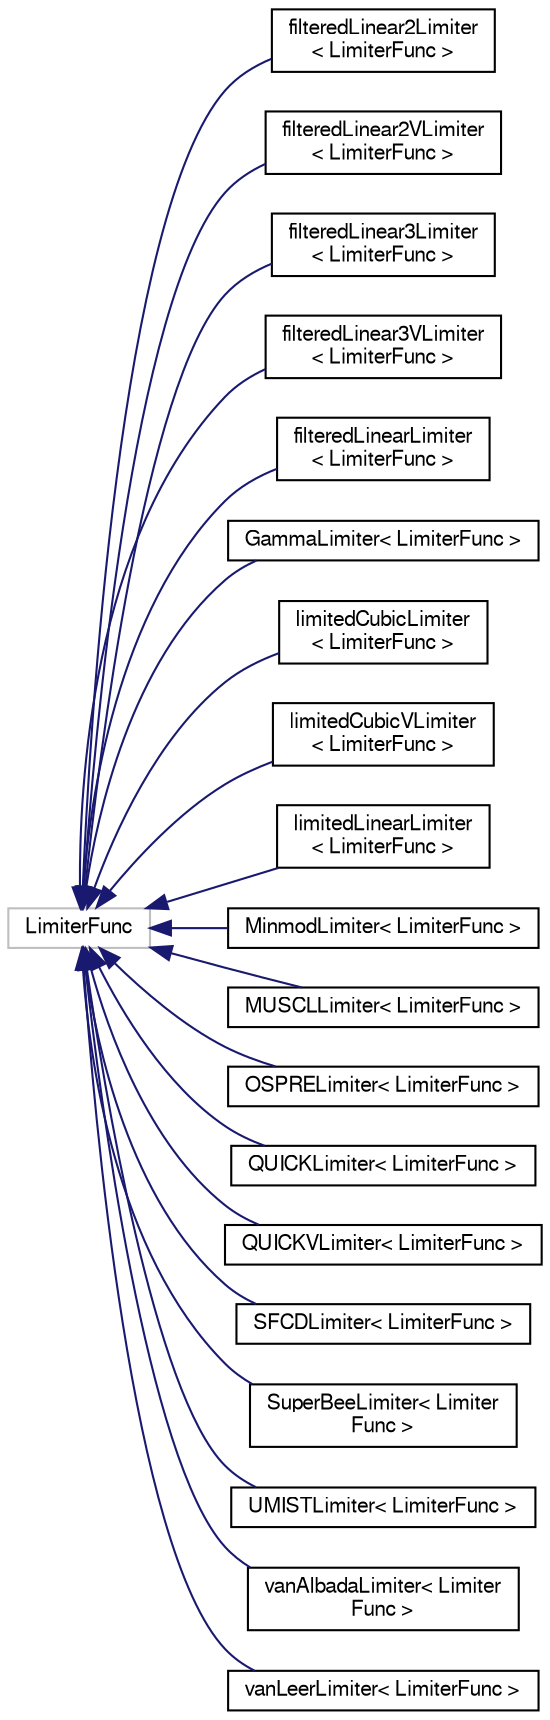 digraph "Graphical Class Hierarchy"
{
  bgcolor="transparent";
  edge [fontname="FreeSans",fontsize="10",labelfontname="FreeSans",labelfontsize="10"];
  node [fontname="FreeSans",fontsize="10",shape=record];
  rankdir="LR";
  Node1 [label="LimiterFunc",height=0.2,width=0.4,color="grey75"];
  Node1 -> Node2 [dir="back",color="midnightblue",fontsize="10",style="solid",fontname="FreeSans"];
  Node2 [label="filteredLinear2Limiter\l\< LimiterFunc \>",height=0.2,width=0.4,color="black",URL="$a00773.html",tooltip="Class to generate weighting factors for the filteredLinear2 differencing scheme. "];
  Node1 -> Node3 [dir="back",color="midnightblue",fontsize="10",style="solid",fontname="FreeSans"];
  Node3 [label="filteredLinear2VLimiter\l\< LimiterFunc \>",height=0.2,width=0.4,color="black",URL="$a00774.html",tooltip="Class to generate weighting factors for the filteredLinear2V differencing scheme. ..."];
  Node1 -> Node4 [dir="back",color="midnightblue",fontsize="10",style="solid",fontname="FreeSans"];
  Node4 [label="filteredLinear3Limiter\l\< LimiterFunc \>",height=0.2,width=0.4,color="black",URL="$a00775.html",tooltip="Class to generate weighting factors for the filteredLinear differencing scheme. "];
  Node1 -> Node5 [dir="back",color="midnightblue",fontsize="10",style="solid",fontname="FreeSans"];
  Node5 [label="filteredLinear3VLimiter\l\< LimiterFunc \>",height=0.2,width=0.4,color="black",URL="$a00776.html",tooltip="Class to generate weighting factors for the filteredLinear3V differencing scheme. ..."];
  Node1 -> Node6 [dir="back",color="midnightblue",fontsize="10",style="solid",fontname="FreeSans"];
  Node6 [label="filteredLinearLimiter\l\< LimiterFunc \>",height=0.2,width=0.4,color="black",URL="$a00777.html",tooltip="Class to generate weighting factors for the filteredLinear differencing scheme. "];
  Node1 -> Node7 [dir="back",color="midnightblue",fontsize="10",style="solid",fontname="FreeSans"];
  Node7 [label="GammaLimiter\< LimiterFunc \>",height=0.2,width=0.4,color="black",URL="$a00877.html",tooltip="Class with limiter function which returns the limiter for the Gamma differencing scheme based on phic..."];
  Node1 -> Node8 [dir="back",color="midnightblue",fontsize="10",style="solid",fontname="FreeSans"];
  Node8 [label="limitedCubicLimiter\l\< LimiterFunc \>",height=0.2,width=0.4,color="black",URL="$a01279.html",tooltip="Class with limiter function which returns the limiter for the TVD limited centred-cubic differencing ..."];
  Node1 -> Node9 [dir="back",color="midnightblue",fontsize="10",style="solid",fontname="FreeSans"];
  Node9 [label="limitedCubicVLimiter\l\< LimiterFunc \>",height=0.2,width=0.4,color="black",URL="$a01280.html",tooltip="Class with limiter function which returns the limiter for the limitedCubicV differencing scheme based..."];
  Node1 -> Node10 [dir="back",color="midnightblue",fontsize="10",style="solid",fontname="FreeSans"];
  Node10 [label="limitedLinearLimiter\l\< LimiterFunc \>",height=0.2,width=0.4,color="black",URL="$a01282.html",tooltip="Class with limiter function which returns the limiter for the TVD limited linear differencing scheme ..."];
  Node1 -> Node11 [dir="back",color="midnightblue",fontsize="10",style="solid",fontname="FreeSans"];
  Node11 [label="MinmodLimiter\< LimiterFunc \>",height=0.2,width=0.4,color="black",URL="$a01455.html",tooltip="Class with limiter function which returns the limiter for the Minmod differencing scheme..."];
  Node1 -> Node12 [dir="back",color="midnightblue",fontsize="10",style="solid",fontname="FreeSans"];
  Node12 [label="MUSCLLimiter\< LimiterFunc \>",height=0.2,width=0.4,color="black",URL="$a01521.html",tooltip="Class with limiter function which returns the limiter for the van Leer&#39;s MUSCL differencing scheme..."];
  Node1 -> Node13 [dir="back",color="midnightblue",fontsize="10",style="solid",fontname="FreeSans"];
  Node13 [label="OSPRELimiter\< LimiterFunc \>",height=0.2,width=0.4,color="black",URL="$a01685.html",tooltip="Class with limiter function which returns the limiter for the OSPRE differencing scheme based on r ob..."];
  Node1 -> Node14 [dir="back",color="midnightblue",fontsize="10",style="solid",fontname="FreeSans"];
  Node14 [label="QUICKLimiter\< LimiterFunc \>",height=0.2,width=0.4,color="black",URL="$a01994.html",tooltip="Class with limiter function which returns the limiter for the quadratic-upwind differencing scheme..."];
  Node1 -> Node15 [dir="back",color="midnightblue",fontsize="10",style="solid",fontname="FreeSans"];
  Node15 [label="QUICKVLimiter\< LimiterFunc \>",height=0.2,width=0.4,color="black",URL="$a01995.html",tooltip="Class with limiter function which returns the limiter for the quadratic-upwind differencing scheme..."];
  Node1 -> Node16 [dir="back",color="midnightblue",fontsize="10",style="solid",fontname="FreeSans"];
  Node16 [label="SFCDLimiter\< LimiterFunc \>",height=0.2,width=0.4,color="black",URL="$a02219.html",tooltip="Class with limiter function which returns the limiter for the SFCD differencing scheme based on phict..."];
  Node1 -> Node17 [dir="back",color="midnightblue",fontsize="10",style="solid",fontname="FreeSans"];
  Node17 [label="SuperBeeLimiter\< Limiter\lFunc \>",height=0.2,width=0.4,color="black",URL="$a02404.html",tooltip="Class with limiter function which returns the limiter for the SuperBee differencing scheme based on r..."];
  Node1 -> Node18 [dir="back",color="midnightblue",fontsize="10",style="solid",fontname="FreeSans"];
  Node18 [label="UMISTLimiter\< LimiterFunc \>",height=0.2,width=0.4,color="black",URL="$a02660.html",tooltip="Class with limiter function which returns the limiter for the UMIST differencing scheme. "];
  Node1 -> Node19 [dir="back",color="midnightblue",fontsize="10",style="solid",fontname="FreeSans"];
  Node19 [label="vanAlbadaLimiter\< Limiter\lFunc \>",height=0.2,width=0.4,color="black",URL="$a02707.html",tooltip="Class with limiter function which returns the limiter for the vanAlbada differencing scheme based on ..."];
  Node1 -> Node20 [dir="back",color="midnightblue",fontsize="10",style="solid",fontname="FreeSans"];
  Node20 [label="vanLeerLimiter\< LimiterFunc \>",height=0.2,width=0.4,color="black",URL="$a02710.html",tooltip="Class with limiter function which returns the limiter for the vanLeer differencing scheme based on r ..."];
}
